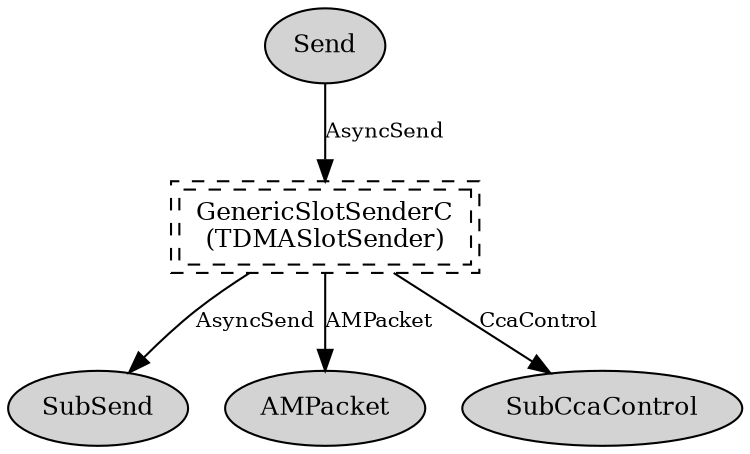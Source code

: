digraph "TDMASlotSenderC" {
  n0x2b7f5ce4d190 [shape=ellipse, style=filled, label="Send", fontsize=12];
  "TDMASlotSenderC.TDMASlotSender" [fontsize=12, shape=box,peripheries=2, style=dashed, label="GenericSlotSenderC\n(TDMASlotSender)", URL="../chtml/GenericSlotSenderC.html"];
  "TDMASlotSenderC.TDMASlotSender" [fontsize=12, shape=box,peripheries=2, style=dashed, label="GenericSlotSenderC\n(TDMASlotSender)", URL="../chtml/GenericSlotSenderC.html"];
  n0x2b7f5ce4de70 [shape=ellipse, style=filled, label="SubSend", fontsize=12];
  "TDMASlotSenderC.TDMASlotSender" [fontsize=12, shape=box,peripheries=2, style=dashed, label="GenericSlotSenderC\n(TDMASlotSender)", URL="../chtml/GenericSlotSenderC.html"];
  n0x2b7f5ce4cae8 [shape=ellipse, style=filled, label="AMPacket", fontsize=12];
  "TDMASlotSenderC.TDMASlotSender" [fontsize=12, shape=box,peripheries=2, style=dashed, label="GenericSlotSenderC\n(TDMASlotSender)", URL="../chtml/GenericSlotSenderC.html"];
  n0x2b7f5ce4a3d8 [shape=ellipse, style=filled, label="SubCcaControl", fontsize=12];
  "n0x2b7f5ce4d190" -> "TDMASlotSenderC.TDMASlotSender" [label="AsyncSend", URL="../ihtml/AsyncSend.html", fontsize=10];
  "TDMASlotSenderC.TDMASlotSender" -> "n0x2b7f5ce4de70" [label="AsyncSend", URL="../ihtml/AsyncSend.html", fontsize=10];
  "TDMASlotSenderC.TDMASlotSender" -> "n0x2b7f5ce4cae8" [label="AMPacket", URL="../ihtml/AMPacket.html", fontsize=10];
  "TDMASlotSenderC.TDMASlotSender" -> "n0x2b7f5ce4a3d8" [label="CcaControl", URL="../ihtml/CcaControl.html", fontsize=10];
}
